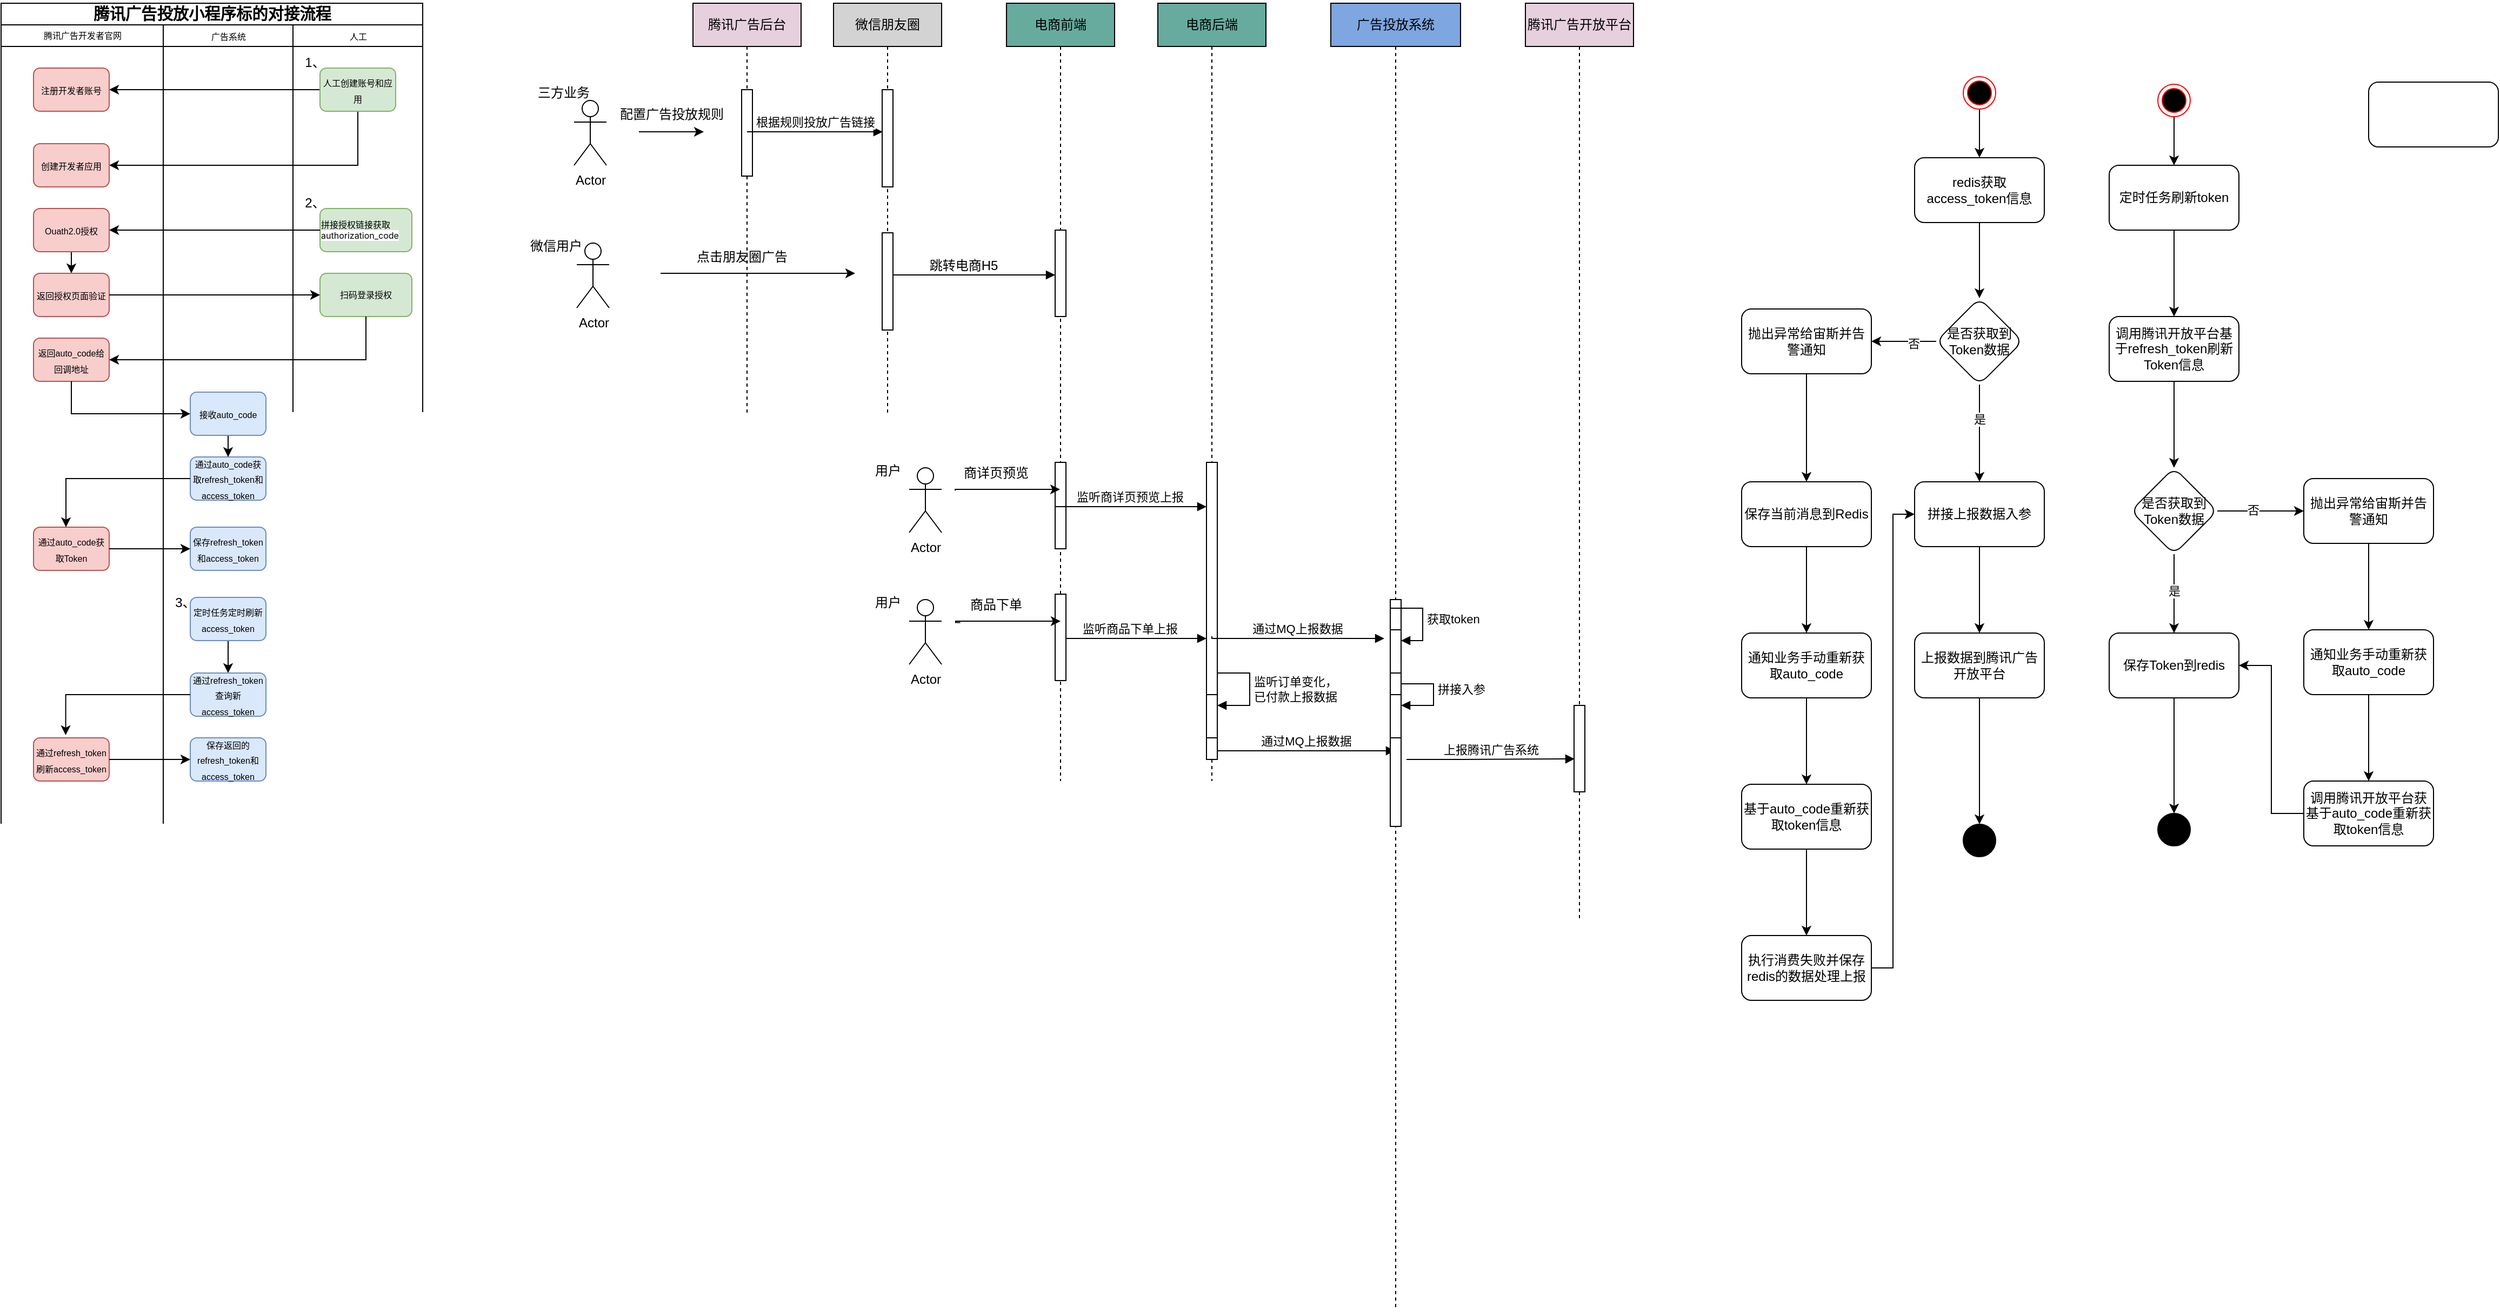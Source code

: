 <mxfile version="22.1.8" type="github">
  <diagram name="第 1 页" id="KpqGxGC6dAmvfTL2YmEG">
    <mxGraphModel dx="3075" dy="1590" grid="1" gridSize="10" guides="1" tooltips="1" connect="1" arrows="1" fold="1" page="1" pageScale="1" pageWidth="827" pageHeight="1169" math="0" shadow="0">
      <root>
        <mxCell id="0" />
        <mxCell id="1" parent="0" />
        <mxCell id="kklcqEmGTT_Rlhwo0l_L-7" value="&lt;div style=&quot;font-size: medium; font-weight: 400; text-align: start;&quot; data-hash=&quot;3c4a24063ba966fe1c0860898258fa68&quot; data-version=&quot;3.0.0&quot;&gt;&lt;/div&gt;&lt;div style=&quot;font-size: medium; font-weight: 400; text-align: start;&quot; class=&quot;document&quot;&gt;&lt;div class=&quot;section&quot;&gt;&lt;h1 style=&quot;line-height: 24.933px; margin-top: 0pt; margin-bottom: 0pt; margin-left: 0pt; font-size: 11pt;&quot; class=&quot;paragraph text-align-type-left tco-title-title&quot;&gt;腾讯广告投放小程序标的对接流程&lt;span lang=&quot;EN-US&quot;&gt;&lt;/span&gt;&lt;/h1&gt;&lt;/div&gt;&lt;/div&gt;" style="swimlane;childLayout=stackLayout;resizeParent=1;resizeParentMax=0;startSize=20;html=1;" parent="1" vertex="1">
          <mxGeometry x="-2340.0" y="10" width="390.0" height="890" as="geometry" />
        </mxCell>
        <mxCell id="kklcqEmGTT_Rlhwo0l_L-21" style="edgeStyle=orthogonalEdgeStyle;rounded=0;orthogonalLoop=1;jettySize=auto;html=1;exitX=0;exitY=0.5;exitDx=0;exitDy=0;entryX=1;entryY=0.5;entryDx=0;entryDy=0;" parent="kklcqEmGTT_Rlhwo0l_L-7" source="kklcqEmGTT_Rlhwo0l_L-20" target="kklcqEmGTT_Rlhwo0l_L-12" edge="1">
          <mxGeometry relative="1" as="geometry" />
        </mxCell>
        <mxCell id="kklcqEmGTT_Rlhwo0l_L-22" style="edgeStyle=orthogonalEdgeStyle;rounded=0;orthogonalLoop=1;jettySize=auto;html=1;exitX=0.5;exitY=1;exitDx=0;exitDy=0;entryX=1;entryY=0.5;entryDx=0;entryDy=0;" parent="kklcqEmGTT_Rlhwo0l_L-7" source="kklcqEmGTT_Rlhwo0l_L-20" target="kklcqEmGTT_Rlhwo0l_L-13" edge="1">
          <mxGeometry relative="1" as="geometry" />
        </mxCell>
        <mxCell id="kklcqEmGTT_Rlhwo0l_L-8" value="&lt;div style=&quot;font-size: medium; font-weight: 400; text-align: start;&quot; data-hash=&quot;c96c3bea3619b52535d53970b3c0505a&quot; data-version=&quot;3.0.0&quot;&gt;&lt;/div&gt;&lt;div style=&quot;font-weight: 400; text-align: start;&quot; class=&quot;document&quot;&gt;&lt;div style=&quot;&quot; class=&quot;section&quot;&gt;&lt;p style=&quot;margin: 3pt 0pt; font-family: 等线; line-height: 19.067px;&quot; class=&quot;paragraph text-align-type-left&quot;&gt;&lt;font style=&quot;font-size: 8px;&quot;&gt;腾讯广告开发者官网&lt;/font&gt;&lt;/p&gt;&lt;/div&gt;&lt;/div&gt;" style="swimlane;startSize=20;html=1;" parent="kklcqEmGTT_Rlhwo0l_L-7" vertex="1">
          <mxGeometry y="20" width="150.0" height="870" as="geometry" />
        </mxCell>
        <mxCell id="kklcqEmGTT_Rlhwo0l_L-12" value="&lt;p&gt;&lt;font style=&quot;font-size: 8px;&quot;&gt;注册开发者账号&lt;/font&gt;&lt;/p&gt;" style="rounded=1;whiteSpace=wrap;html=1;fillColor=#f8cecc;strokeColor=#b85450;" parent="kklcqEmGTT_Rlhwo0l_L-8" vertex="1">
          <mxGeometry x="30" y="40" width="70" height="40" as="geometry" />
        </mxCell>
        <mxCell id="kklcqEmGTT_Rlhwo0l_L-13" value="&lt;p&gt;&lt;font style=&quot;font-size: 8px;&quot;&gt;创建开发者应用&lt;/font&gt;&lt;/p&gt;" style="rounded=1;whiteSpace=wrap;html=1;fillColor=#f8cecc;strokeColor=#b85450;" parent="kklcqEmGTT_Rlhwo0l_L-8" vertex="1">
          <mxGeometry x="30" y="110" width="70" height="40" as="geometry" />
        </mxCell>
        <mxCell id="kklcqEmGTT_Rlhwo0l_L-29" style="edgeStyle=orthogonalEdgeStyle;rounded=0;orthogonalLoop=1;jettySize=auto;html=1;exitX=0.5;exitY=1;exitDx=0;exitDy=0;entryX=0.5;entryY=0;entryDx=0;entryDy=0;" parent="kklcqEmGTT_Rlhwo0l_L-8" source="kklcqEmGTT_Rlhwo0l_L-25" target="kklcqEmGTT_Rlhwo0l_L-28" edge="1">
          <mxGeometry relative="1" as="geometry" />
        </mxCell>
        <mxCell id="kklcqEmGTT_Rlhwo0l_L-25" value="&lt;p&gt;&lt;font style=&quot;font-size: 8px;&quot;&gt;Ouath2.0授权&lt;/font&gt;&lt;/p&gt;" style="rounded=1;whiteSpace=wrap;html=1;fillColor=#f8cecc;strokeColor=#b85450;" parent="kklcqEmGTT_Rlhwo0l_L-8" vertex="1">
          <mxGeometry x="30" y="170" width="70" height="40" as="geometry" />
        </mxCell>
        <mxCell id="kklcqEmGTT_Rlhwo0l_L-28" value="&lt;p&gt;&lt;font style=&quot;font-size: 8px;&quot;&gt;返回授权页面验证&lt;/font&gt;&lt;/p&gt;" style="rounded=1;whiteSpace=wrap;html=1;fillColor=#f8cecc;strokeColor=#b85450;" parent="kklcqEmGTT_Rlhwo0l_L-8" vertex="1">
          <mxGeometry x="30" y="230" width="70" height="40" as="geometry" />
        </mxCell>
        <mxCell id="kklcqEmGTT_Rlhwo0l_L-31" value="&lt;p&gt;&lt;font style=&quot;font-size: 8px;&quot;&gt;返回auto_code给回调地址&lt;/font&gt;&lt;/p&gt;" style="rounded=1;whiteSpace=wrap;html=1;fillColor=#f8cecc;strokeColor=#b85450;" parent="kklcqEmGTT_Rlhwo0l_L-8" vertex="1">
          <mxGeometry x="30" y="290" width="70" height="40" as="geometry" />
        </mxCell>
        <mxCell id="kklcqEmGTT_Rlhwo0l_L-46" value="&lt;p&gt;&lt;span style=&quot;font-size: 8px;&quot;&gt;通过auto_code获取Token&lt;/span&gt;&lt;/p&gt;" style="rounded=1;whiteSpace=wrap;html=1;fillColor=#f8cecc;strokeColor=#b85450;" parent="kklcqEmGTT_Rlhwo0l_L-8" vertex="1">
          <mxGeometry x="30" y="465" width="70" height="40" as="geometry" />
        </mxCell>
        <mxCell id="kklcqEmGTT_Rlhwo0l_L-49" value="&lt;p&gt;&lt;span style=&quot;font-size: 8px;&quot;&gt;通过refresh_token刷新access_token&lt;/span&gt;&lt;/p&gt;" style="rounded=1;whiteSpace=wrap;html=1;fillColor=#f8cecc;strokeColor=#b85450;" parent="kklcqEmGTT_Rlhwo0l_L-8" vertex="1">
          <mxGeometry x="30" y="660" width="70" height="40" as="geometry" />
        </mxCell>
        <mxCell id="kklcqEmGTT_Rlhwo0l_L-9" value="&lt;p&gt;&lt;span style=&quot;font-weight: normal;&quot;&gt;&lt;font style=&quot;font-size: 8px;&quot;&gt;广告系统&lt;/font&gt;&lt;/span&gt;&lt;/p&gt;" style="swimlane;startSize=20;html=1;" parent="kklcqEmGTT_Rlhwo0l_L-7" vertex="1">
          <mxGeometry x="150.0" y="20" width="120" height="870" as="geometry" />
        </mxCell>
        <mxCell id="kklcqEmGTT_Rlhwo0l_L-39" style="edgeStyle=orthogonalEdgeStyle;rounded=0;orthogonalLoop=1;jettySize=auto;html=1;exitX=0.5;exitY=1;exitDx=0;exitDy=0;" parent="kklcqEmGTT_Rlhwo0l_L-9" source="kklcqEmGTT_Rlhwo0l_L-16" target="kklcqEmGTT_Rlhwo0l_L-37" edge="1">
          <mxGeometry relative="1" as="geometry" />
        </mxCell>
        <mxCell id="kklcqEmGTT_Rlhwo0l_L-16" value="&lt;p&gt;&lt;font style=&quot;font-size: 8px;&quot;&gt;接收auto_code&lt;/font&gt;&lt;/p&gt;" style="rounded=1;whiteSpace=wrap;html=1;fillColor=#dae8fc;strokeColor=#6c8ebf;" parent="kklcqEmGTT_Rlhwo0l_L-9" vertex="1">
          <mxGeometry x="25.0" y="340" width="70" height="40" as="geometry" />
        </mxCell>
        <mxCell id="kklcqEmGTT_Rlhwo0l_L-37" value="&lt;p&gt;&lt;font style=&quot;font-size: 8px;&quot;&gt;通过auto_code获取refresh_token和access_token&lt;/font&gt;&lt;/p&gt;" style="rounded=1;whiteSpace=wrap;html=1;fillColor=#dae8fc;strokeColor=#6c8ebf;" parent="kklcqEmGTT_Rlhwo0l_L-9" vertex="1">
          <mxGeometry x="25.0" y="400" width="70" height="40" as="geometry" />
        </mxCell>
        <mxCell id="kklcqEmGTT_Rlhwo0l_L-40" value="&lt;p&gt;&lt;font style=&quot;font-size: 8px;&quot;&gt;保存refresh_token和access_token&lt;/font&gt;&lt;/p&gt;" style="rounded=1;whiteSpace=wrap;html=1;fillColor=#dae8fc;strokeColor=#6c8ebf;" parent="kklcqEmGTT_Rlhwo0l_L-9" vertex="1">
          <mxGeometry x="25.0" y="465" width="70" height="40" as="geometry" />
        </mxCell>
        <mxCell id="kklcqEmGTT_Rlhwo0l_L-45" style="edgeStyle=orthogonalEdgeStyle;rounded=0;orthogonalLoop=1;jettySize=auto;html=1;exitX=0.5;exitY=1;exitDx=0;exitDy=0;" parent="kklcqEmGTT_Rlhwo0l_L-9" source="kklcqEmGTT_Rlhwo0l_L-42" target="kklcqEmGTT_Rlhwo0l_L-44" edge="1">
          <mxGeometry relative="1" as="geometry" />
        </mxCell>
        <mxCell id="kklcqEmGTT_Rlhwo0l_L-42" value="&lt;p&gt;&lt;span style=&quot;font-size: 8px;&quot;&gt;定时任务定时刷新access_token&lt;/span&gt;&lt;/p&gt;" style="rounded=1;whiteSpace=wrap;html=1;fillColor=#dae8fc;strokeColor=#6c8ebf;" parent="kklcqEmGTT_Rlhwo0l_L-9" vertex="1">
          <mxGeometry x="25.0" y="530" width="70" height="40" as="geometry" />
        </mxCell>
        <mxCell id="kklcqEmGTT_Rlhwo0l_L-43" value="3、" style="text;html=1;align=center;verticalAlign=middle;resizable=0;points=[];autosize=1;strokeColor=none;fillColor=none;" parent="kklcqEmGTT_Rlhwo0l_L-9" vertex="1">
          <mxGeometry y="520" width="40" height="30" as="geometry" />
        </mxCell>
        <mxCell id="kklcqEmGTT_Rlhwo0l_L-44" value="&lt;p&gt;&lt;span style=&quot;font-size: 8px;&quot;&gt;通过refresh_token查询新access_token&lt;/span&gt;&lt;/p&gt;" style="rounded=1;whiteSpace=wrap;html=1;fillColor=#dae8fc;strokeColor=#6c8ebf;" parent="kklcqEmGTT_Rlhwo0l_L-9" vertex="1">
          <mxGeometry x="25.0" y="600" width="70" height="40" as="geometry" />
        </mxCell>
        <mxCell id="kklcqEmGTT_Rlhwo0l_L-50" value="&lt;p&gt;&lt;font style=&quot;font-size: 8px;&quot;&gt;保存返回的refresh_token和access_token&lt;/font&gt;&lt;/p&gt;" style="rounded=1;whiteSpace=wrap;html=1;fillColor=#dae8fc;strokeColor=#6c8ebf;" parent="kklcqEmGTT_Rlhwo0l_L-9" vertex="1">
          <mxGeometry x="25.0" y="660" width="70" height="40" as="geometry" />
        </mxCell>
        <mxCell id="kklcqEmGTT_Rlhwo0l_L-10" value="&lt;p&gt;&lt;span style=&quot;font-weight: normal;&quot;&gt;&lt;font style=&quot;font-size: 8px;&quot;&gt;人工&lt;/font&gt;&lt;/span&gt;&lt;/p&gt;" style="swimlane;startSize=20;html=1;" parent="kklcqEmGTT_Rlhwo0l_L-7" vertex="1">
          <mxGeometry x="270.0" y="20" width="120" height="870" as="geometry" />
        </mxCell>
        <mxCell id="kklcqEmGTT_Rlhwo0l_L-19" value="&lt;p style=&quot;text-align: left; font-size: 8px;&quot;&gt;拼接授权链接获取&lt;span style=&quot;text-align: start; font-family: BlinkMacSystemFont; background: rgb(255, 255, 255); letter-spacing: 0pt; vertical-align: baseline;&quot; data-font-family=&quot;-apple-system, BlinkMacSystemFont, &amp;quot;Segoe UI&amp;quot;, Helvetica, Arial, sans-serif, &amp;quot;Apple Color Emoji&amp;quot;, &amp;quot;Segoe UI Emoji&amp;quot;&quot;&gt;authorization_code&lt;/span&gt;&lt;/p&gt;" style="rounded=1;whiteSpace=wrap;html=1;fillColor=#d5e8d4;strokeColor=#82b366;" parent="kklcqEmGTT_Rlhwo0l_L-10" vertex="1">
          <mxGeometry x="25" y="170" width="85" height="40" as="geometry" />
        </mxCell>
        <mxCell id="kklcqEmGTT_Rlhwo0l_L-20" value="&lt;p&gt;&lt;font style=&quot;font-size: 8px;&quot;&gt;人工创建账号和应用&lt;/font&gt;&lt;/p&gt;" style="rounded=1;whiteSpace=wrap;html=1;fillColor=#d5e8d4;strokeColor=#82b366;" parent="kklcqEmGTT_Rlhwo0l_L-10" vertex="1">
          <mxGeometry x="25.0" y="40" width="70" height="40" as="geometry" />
        </mxCell>
        <mxCell id="kklcqEmGTT_Rlhwo0l_L-15" value="1、" style="text;html=1;align=center;verticalAlign=middle;resizable=0;points=[];autosize=1;strokeColor=none;fillColor=none;" parent="kklcqEmGTT_Rlhwo0l_L-10" vertex="1">
          <mxGeometry y="20" width="40" height="30" as="geometry" />
        </mxCell>
        <mxCell id="kklcqEmGTT_Rlhwo0l_L-24" value="2、" style="text;html=1;align=center;verticalAlign=middle;resizable=0;points=[];autosize=1;strokeColor=none;fillColor=none;" parent="kklcqEmGTT_Rlhwo0l_L-10" vertex="1">
          <mxGeometry y="150" width="40" height="30" as="geometry" />
        </mxCell>
        <mxCell id="kklcqEmGTT_Rlhwo0l_L-27" value="&lt;p style=&quot;text-align: left; font-size: 8px;&quot;&gt;扫码登录授权&lt;/p&gt;" style="rounded=1;whiteSpace=wrap;html=1;fillColor=#d5e8d4;strokeColor=#82b366;" parent="kklcqEmGTT_Rlhwo0l_L-10" vertex="1">
          <mxGeometry x="25" y="230" width="85" height="40" as="geometry" />
        </mxCell>
        <mxCell id="kklcqEmGTT_Rlhwo0l_L-26" style="edgeStyle=orthogonalEdgeStyle;rounded=0;orthogonalLoop=1;jettySize=auto;html=1;exitX=0;exitY=0.5;exitDx=0;exitDy=0;entryX=1;entryY=0.5;entryDx=0;entryDy=0;" parent="kklcqEmGTT_Rlhwo0l_L-7" source="kklcqEmGTT_Rlhwo0l_L-19" target="kklcqEmGTT_Rlhwo0l_L-25" edge="1">
          <mxGeometry relative="1" as="geometry" />
        </mxCell>
        <mxCell id="kklcqEmGTT_Rlhwo0l_L-30" style="edgeStyle=orthogonalEdgeStyle;rounded=0;orthogonalLoop=1;jettySize=auto;html=1;exitX=1;exitY=0.5;exitDx=0;exitDy=0;entryX=0;entryY=0.5;entryDx=0;entryDy=0;" parent="kklcqEmGTT_Rlhwo0l_L-7" source="kklcqEmGTT_Rlhwo0l_L-28" target="kklcqEmGTT_Rlhwo0l_L-27" edge="1">
          <mxGeometry relative="1" as="geometry" />
        </mxCell>
        <mxCell id="kklcqEmGTT_Rlhwo0l_L-32" style="edgeStyle=orthogonalEdgeStyle;rounded=0;orthogonalLoop=1;jettySize=auto;html=1;exitX=0.5;exitY=1;exitDx=0;exitDy=0;entryX=1;entryY=0.5;entryDx=0;entryDy=0;" parent="kklcqEmGTT_Rlhwo0l_L-7" source="kklcqEmGTT_Rlhwo0l_L-27" target="kklcqEmGTT_Rlhwo0l_L-31" edge="1">
          <mxGeometry relative="1" as="geometry" />
        </mxCell>
        <mxCell id="kklcqEmGTT_Rlhwo0l_L-36" style="edgeStyle=orthogonalEdgeStyle;rounded=0;orthogonalLoop=1;jettySize=auto;html=1;exitX=0.5;exitY=1;exitDx=0;exitDy=0;entryX=0;entryY=0.5;entryDx=0;entryDy=0;" parent="kklcqEmGTT_Rlhwo0l_L-7" source="kklcqEmGTT_Rlhwo0l_L-31" target="kklcqEmGTT_Rlhwo0l_L-16" edge="1">
          <mxGeometry relative="1" as="geometry" />
        </mxCell>
        <mxCell id="kklcqEmGTT_Rlhwo0l_L-47" style="edgeStyle=orthogonalEdgeStyle;rounded=0;orthogonalLoop=1;jettySize=auto;html=1;exitX=0;exitY=0.5;exitDx=0;exitDy=0;entryX=0.429;entryY=0;entryDx=0;entryDy=0;entryPerimeter=0;" parent="kklcqEmGTT_Rlhwo0l_L-7" source="kklcqEmGTT_Rlhwo0l_L-37" target="kklcqEmGTT_Rlhwo0l_L-46" edge="1">
          <mxGeometry relative="1" as="geometry" />
        </mxCell>
        <mxCell id="kklcqEmGTT_Rlhwo0l_L-48" style="edgeStyle=orthogonalEdgeStyle;rounded=0;orthogonalLoop=1;jettySize=auto;html=1;exitX=1;exitY=0.5;exitDx=0;exitDy=0;entryX=0;entryY=0.5;entryDx=0;entryDy=0;" parent="kklcqEmGTT_Rlhwo0l_L-7" source="kklcqEmGTT_Rlhwo0l_L-46" target="kklcqEmGTT_Rlhwo0l_L-40" edge="1">
          <mxGeometry relative="1" as="geometry" />
        </mxCell>
        <mxCell id="kklcqEmGTT_Rlhwo0l_L-51" style="edgeStyle=orthogonalEdgeStyle;rounded=0;orthogonalLoop=1;jettySize=auto;html=1;exitX=1;exitY=0.5;exitDx=0;exitDy=0;entryX=0;entryY=0.5;entryDx=0;entryDy=0;" parent="kklcqEmGTT_Rlhwo0l_L-7" source="kklcqEmGTT_Rlhwo0l_L-49" target="kklcqEmGTT_Rlhwo0l_L-50" edge="1">
          <mxGeometry relative="1" as="geometry" />
        </mxCell>
        <mxCell id="kklcqEmGTT_Rlhwo0l_L-52" style="edgeStyle=orthogonalEdgeStyle;rounded=0;orthogonalLoop=1;jettySize=auto;html=1;exitX=0;exitY=0.5;exitDx=0;exitDy=0;entryX=0.425;entryY=-0.062;entryDx=0;entryDy=0;entryPerimeter=0;" parent="kklcqEmGTT_Rlhwo0l_L-7" source="kklcqEmGTT_Rlhwo0l_L-44" target="kklcqEmGTT_Rlhwo0l_L-49" edge="1">
          <mxGeometry relative="1" as="geometry" />
        </mxCell>
        <mxCell id="zhikA-ScfWU6xWXfbDUt-28" value="微信朋友圈" style="shape=umlLifeline;perimeter=lifelinePerimeter;whiteSpace=wrap;html=1;container=1;dropTarget=0;collapsible=0;recursiveResize=0;outlineConnect=0;portConstraint=eastwest;newEdgeStyle={&quot;curved&quot;:0,&quot;rounded&quot;:0};fillColor=#D3D3D3;" vertex="1" parent="1">
          <mxGeometry x="-1570" y="10" width="100" height="380" as="geometry" />
        </mxCell>
        <mxCell id="zhikA-ScfWU6xWXfbDUt-46" value="" style="html=1;points=[[0,0,0,0,5],[0,1,0,0,-5],[1,0,0,0,5],[1,1,0,0,-5]];perimeter=orthogonalPerimeter;outlineConnect=0;targetShapes=umlLifeline;portConstraint=eastwest;newEdgeStyle={&quot;curved&quot;:0,&quot;rounded&quot;:0};" vertex="1" parent="zhikA-ScfWU6xWXfbDUt-28">
          <mxGeometry x="45" y="80" width="10" height="90" as="geometry" />
        </mxCell>
        <mxCell id="zhikA-ScfWU6xWXfbDUt-77" value="" style="html=1;points=[[0,0,0,0,5],[0,1,0,0,-5],[1,0,0,0,5],[1,1,0,0,-5]];perimeter=orthogonalPerimeter;outlineConnect=0;targetShapes=umlLifeline;portConstraint=eastwest;newEdgeStyle={&quot;curved&quot;:0,&quot;rounded&quot;:0};" vertex="1" parent="zhikA-ScfWU6xWXfbDUt-28">
          <mxGeometry x="45" y="212.5" width="10" height="90" as="geometry" />
        </mxCell>
        <mxCell id="zhikA-ScfWU6xWXfbDUt-33" value="电商前端" style="shape=umlLifeline;perimeter=lifelinePerimeter;whiteSpace=wrap;html=1;container=1;dropTarget=0;collapsible=0;recursiveResize=0;outlineConnect=0;portConstraint=eastwest;newEdgeStyle={&quot;curved&quot;:0,&quot;rounded&quot;:0};fillColor=#67AB9F;" vertex="1" parent="1">
          <mxGeometry x="-1410" y="10" width="100" height="720" as="geometry" />
        </mxCell>
        <mxCell id="zhikA-ScfWU6xWXfbDUt-73" value="" style="html=1;points=[[0,0,0,0,5],[0,1,0,0,-5],[1,0,0,0,5],[1,1,0,0,-5]];perimeter=orthogonalPerimeter;outlineConnect=0;targetShapes=umlLifeline;portConstraint=eastwest;newEdgeStyle={&quot;curved&quot;:0,&quot;rounded&quot;:0};" vertex="1" parent="zhikA-ScfWU6xWXfbDUt-33">
          <mxGeometry x="45" y="210" width="10" height="80" as="geometry" />
        </mxCell>
        <mxCell id="zhikA-ScfWU6xWXfbDUt-103" value="" style="html=1;points=[[0,0,0,0,5],[0,1,0,0,-5],[1,0,0,0,5],[1,1,0,0,-5]];perimeter=orthogonalPerimeter;outlineConnect=0;targetShapes=umlLifeline;portConstraint=eastwest;newEdgeStyle={&quot;curved&quot;:0,&quot;rounded&quot;:0};" vertex="1" parent="zhikA-ScfWU6xWXfbDUt-33">
          <mxGeometry x="45" y="425" width="10" height="80" as="geometry" />
        </mxCell>
        <mxCell id="zhikA-ScfWU6xWXfbDUt-38" value="广告投放系统" style="shape=umlLifeline;perimeter=lifelinePerimeter;whiteSpace=wrap;html=1;container=1;dropTarget=0;collapsible=0;recursiveResize=0;outlineConnect=0;portConstraint=eastwest;newEdgeStyle={&quot;curved&quot;:0,&quot;rounded&quot;:0};fillColor=#7EA6E0;" vertex="1" parent="1">
          <mxGeometry x="-1110" y="10" width="120" height="1210" as="geometry" />
        </mxCell>
        <mxCell id="zhikA-ScfWU6xWXfbDUt-95" value="通过MQ上报数据" style="html=1;verticalAlign=bottom;endArrow=block;curved=0;rounded=0;edgeStyle=orthogonalEdgeStyle;exitX=1;exitY=0;exitDx=0;exitDy=5;exitPerimeter=0;" edge="1" parent="zhikA-ScfWU6xWXfbDUt-38" target="zhikA-ScfWU6xWXfbDUt-38">
          <mxGeometry relative="1" as="geometry">
            <mxPoint x="-105" y="690" as="sourcePoint" />
            <mxPoint x="35" y="692" as="targetPoint" />
            <Array as="points">
              <mxPoint x="-105" y="692" />
            </Array>
          </mxGeometry>
        </mxCell>
        <mxCell id="zhikA-ScfWU6xWXfbDUt-55" value="" style="html=1;points=[[0,0,0,0,5],[0,1,0,0,-5],[1,0,0,0,5],[1,1,0,0,-5]];perimeter=orthogonalPerimeter;outlineConnect=0;targetShapes=umlLifeline;portConstraint=eastwest;newEdgeStyle={&quot;curved&quot;:0,&quot;rounded&quot;:0};" vertex="1" parent="zhikA-ScfWU6xWXfbDUt-38">
          <mxGeometry x="55" y="552" width="10" height="210" as="geometry" />
        </mxCell>
        <mxCell id="zhikA-ScfWU6xWXfbDUt-57" value="" style="html=1;points=[[0,0,0,0,5],[0,1,0,0,-5],[1,0,0,0,5],[1,1,0,0,-5]];perimeter=orthogonalPerimeter;outlineConnect=0;targetShapes=umlLifeline;portConstraint=eastwest;newEdgeStyle={&quot;curved&quot;:0,&quot;rounded&quot;:0};" vertex="1" parent="zhikA-ScfWU6xWXfbDUt-38">
          <mxGeometry x="55" y="580" width="10" height="40" as="geometry" />
        </mxCell>
        <mxCell id="zhikA-ScfWU6xWXfbDUt-58" value="获取token" style="html=1;align=left;spacingLeft=2;endArrow=block;rounded=0;edgeStyle=orthogonalEdgeStyle;curved=0;rounded=0;" edge="1" parent="zhikA-ScfWU6xWXfbDUt-38" target="zhikA-ScfWU6xWXfbDUt-57">
          <mxGeometry relative="1" as="geometry">
            <mxPoint x="55" y="560" as="sourcePoint" />
            <Array as="points">
              <mxPoint x="85" y="590" />
            </Array>
          </mxGeometry>
        </mxCell>
        <mxCell id="zhikA-ScfWU6xWXfbDUt-59" value="" style="html=1;points=[[0,0,0,0,5],[0,1,0,0,-5],[1,0,0,0,5],[1,1,0,0,-5]];perimeter=orthogonalPerimeter;outlineConnect=0;targetShapes=umlLifeline;portConstraint=eastwest;newEdgeStyle={&quot;curved&quot;:0,&quot;rounded&quot;:0};" vertex="1" parent="zhikA-ScfWU6xWXfbDUt-38">
          <mxGeometry x="55" y="640" width="10" height="40" as="geometry" />
        </mxCell>
        <mxCell id="zhikA-ScfWU6xWXfbDUt-60" value="拼接入参" style="html=1;align=left;spacingLeft=2;endArrow=block;rounded=0;edgeStyle=orthogonalEdgeStyle;curved=0;rounded=0;" edge="1" parent="zhikA-ScfWU6xWXfbDUt-38" target="zhikA-ScfWU6xWXfbDUt-59">
          <mxGeometry relative="1" as="geometry">
            <mxPoint x="65" y="620" as="sourcePoint" />
            <Array as="points">
              <mxPoint x="65" y="630" />
              <mxPoint x="95" y="630" />
              <mxPoint x="95" y="650" />
            </Array>
          </mxGeometry>
        </mxCell>
        <mxCell id="zhikA-ScfWU6xWXfbDUt-42" value="腾讯广告后台" style="shape=umlLifeline;perimeter=lifelinePerimeter;whiteSpace=wrap;html=1;container=1;dropTarget=0;collapsible=0;recursiveResize=0;outlineConnect=0;portConstraint=eastwest;newEdgeStyle={&quot;curved&quot;:0,&quot;rounded&quot;:0};fillColor=#E6D0DE;" vertex="1" parent="1">
          <mxGeometry x="-1700" y="10" width="100" height="380" as="geometry" />
        </mxCell>
        <mxCell id="zhikA-ScfWU6xWXfbDUt-50" value="" style="html=1;points=[[0,0,0,0,5],[0,1,0,0,-5],[1,0,0,0,5],[1,1,0,0,-5]];perimeter=orthogonalPerimeter;outlineConnect=0;targetShapes=umlLifeline;portConstraint=eastwest;newEdgeStyle={&quot;curved&quot;:0,&quot;rounded&quot;:0};" vertex="1" parent="zhikA-ScfWU6xWXfbDUt-42">
          <mxGeometry x="45" y="80" width="10" height="80" as="geometry" />
        </mxCell>
        <mxCell id="zhikA-ScfWU6xWXfbDUt-47" value="根据规则投放广告链接" style="html=1;verticalAlign=bottom;endArrow=block;curved=0;rounded=0;entryX=0;entryY=0;entryDx=0;entryDy=5;edgeStyle=orthogonalEdgeStyle;" edge="1" parent="1">
          <mxGeometry relative="1" as="geometry">
            <mxPoint x="-1650" y="129" as="sourcePoint" />
            <mxPoint x="-1524.5" y="129" as="targetPoint" />
            <Array as="points">
              <mxPoint x="-1639.5" y="129" />
              <mxPoint x="-1639.5" y="129" />
            </Array>
          </mxGeometry>
        </mxCell>
        <mxCell id="zhikA-ScfWU6xWXfbDUt-52" style="edgeStyle=orthogonalEdgeStyle;rounded=0;orthogonalLoop=1;jettySize=auto;html=1;" edge="1" parent="1">
          <mxGeometry relative="1" as="geometry">
            <mxPoint x="-1690" y="129" as="targetPoint" />
            <mxPoint x="-1750" y="129" as="sourcePoint" />
          </mxGeometry>
        </mxCell>
        <mxCell id="zhikA-ScfWU6xWXfbDUt-51" value="Actor" style="shape=umlActor;verticalLabelPosition=bottom;verticalAlign=top;html=1;" vertex="1" parent="1">
          <mxGeometry x="-1810" y="100" width="30" height="60" as="geometry" />
        </mxCell>
        <mxCell id="zhikA-ScfWU6xWXfbDUt-53" value="配置广告投放规则" style="text;html=1;align=center;verticalAlign=middle;resizable=0;points=[];autosize=1;strokeColor=none;fillColor=none;" vertex="1" parent="1">
          <mxGeometry x="-1780" y="98" width="120" height="30" as="geometry" />
        </mxCell>
        <mxCell id="zhikA-ScfWU6xWXfbDUt-54" value="电商后端" style="shape=umlLifeline;perimeter=lifelinePerimeter;whiteSpace=wrap;html=1;container=1;dropTarget=0;collapsible=0;recursiveResize=0;outlineConnect=0;portConstraint=eastwest;newEdgeStyle={&quot;curved&quot;:0,&quot;rounded&quot;:0};fillColor=#67AB9F;" vertex="1" parent="1">
          <mxGeometry x="-1270" y="10" width="100" height="720" as="geometry" />
        </mxCell>
        <mxCell id="zhikA-ScfWU6xWXfbDUt-107" value="" style="html=1;points=[[0,0,0,0,5],[0,1,0,0,-5],[1,0,0,0,5],[1,1,0,0,-5]];perimeter=orthogonalPerimeter;outlineConnect=0;targetShapes=umlLifeline;portConstraint=eastwest;newEdgeStyle={&quot;curved&quot;:0,&quot;rounded&quot;:0};" vertex="1" parent="zhikA-ScfWU6xWXfbDUt-54">
          <mxGeometry x="45" y="425" width="10" height="275" as="geometry" />
        </mxCell>
        <mxCell id="zhikA-ScfWU6xWXfbDUt-93" value="" style="html=1;points=[[0,0,0,0,5],[0,1,0,0,-5],[1,0,0,0,5],[1,1,0,0,-5]];perimeter=orthogonalPerimeter;outlineConnect=0;targetShapes=umlLifeline;portConstraint=eastwest;newEdgeStyle={&quot;curved&quot;:0,&quot;rounded&quot;:0};" vertex="1" parent="zhikA-ScfWU6xWXfbDUt-54">
          <mxGeometry x="45" y="640" width="10" height="40" as="geometry" />
        </mxCell>
        <mxCell id="zhikA-ScfWU6xWXfbDUt-94" value="监听订单变化，&lt;br&gt;已付款上报数据" style="html=1;align=left;spacingLeft=2;endArrow=block;rounded=0;edgeStyle=orthogonalEdgeStyle;curved=0;rounded=0;" edge="1" target="zhikA-ScfWU6xWXfbDUt-93" parent="zhikA-ScfWU6xWXfbDUt-54">
          <mxGeometry relative="1" as="geometry">
            <mxPoint x="55" y="620" as="sourcePoint" />
            <Array as="points">
              <mxPoint x="85" y="650" />
            </Array>
          </mxGeometry>
        </mxCell>
        <mxCell id="zhikA-ScfWU6xWXfbDUt-72" value="腾讯广告开放平台" style="shape=umlLifeline;perimeter=lifelinePerimeter;whiteSpace=wrap;html=1;container=1;dropTarget=0;collapsible=0;recursiveResize=0;outlineConnect=0;portConstraint=eastwest;newEdgeStyle={&quot;curved&quot;:0,&quot;rounded&quot;:0};fillColor=#E6D0DE;" vertex="1" parent="1">
          <mxGeometry x="-930" y="10" width="100" height="850" as="geometry" />
        </mxCell>
        <mxCell id="zhikA-ScfWU6xWXfbDUt-96" value="" style="html=1;points=[[0,0,0,0,5],[0,1,0,0,-5],[1,0,0,0,5],[1,1,0,0,-5]];perimeter=orthogonalPerimeter;outlineConnect=0;targetShapes=umlLifeline;portConstraint=eastwest;newEdgeStyle={&quot;curved&quot;:0,&quot;rounded&quot;:0};" vertex="1" parent="zhikA-ScfWU6xWXfbDUt-72">
          <mxGeometry x="45" y="650" width="10" height="80" as="geometry" />
        </mxCell>
        <mxCell id="zhikA-ScfWU6xWXfbDUt-80" style="edgeStyle=orthogonalEdgeStyle;rounded=0;orthogonalLoop=1;jettySize=auto;html=1;" edge="1" parent="1">
          <mxGeometry relative="1" as="geometry">
            <mxPoint x="-1550" y="260" as="targetPoint" />
            <mxPoint x="-1730" y="260" as="sourcePoint" />
          </mxGeometry>
        </mxCell>
        <mxCell id="zhikA-ScfWU6xWXfbDUt-76" value="Actor" style="shape=umlActor;verticalLabelPosition=bottom;verticalAlign=top;html=1;" vertex="1" parent="1">
          <mxGeometry x="-1807.5" y="232" width="30" height="60" as="geometry" />
        </mxCell>
        <mxCell id="zhikA-ScfWU6xWXfbDUt-78" value="三方业务" style="text;html=1;align=center;verticalAlign=middle;resizable=0;points=[];autosize=1;strokeColor=none;fillColor=none;" vertex="1" parent="1">
          <mxGeometry x="-1855" y="78" width="70" height="30" as="geometry" />
        </mxCell>
        <mxCell id="zhikA-ScfWU6xWXfbDUt-79" value="微信用户" style="text;html=1;align=center;verticalAlign=middle;resizable=0;points=[];autosize=1;strokeColor=none;fillColor=none;" vertex="1" parent="1">
          <mxGeometry x="-1862.5" y="220" width="70" height="30" as="geometry" />
        </mxCell>
        <mxCell id="zhikA-ScfWU6xWXfbDUt-81" value="点击朋友圈广告" style="text;html=1;align=center;verticalAlign=middle;resizable=0;points=[];autosize=1;strokeColor=none;fillColor=none;" vertex="1" parent="1">
          <mxGeometry x="-1710" y="230" width="110" height="30" as="geometry" />
        </mxCell>
        <mxCell id="zhikA-ScfWU6xWXfbDUt-74" value="" style="html=1;verticalAlign=bottom;endArrow=block;curved=0;rounded=0;entryX=0;entryY=0;entryDx=0;entryDy=5;edgeStyle=orthogonalEdgeStyle;exitX=1;exitY=0;exitDx=0;exitDy=5;exitPerimeter=0;" edge="1" parent="1">
          <mxGeometry relative="1" as="geometry">
            <mxPoint x="-1515" y="261.5" as="sourcePoint" />
            <mxPoint x="-1365" y="261.5" as="targetPoint" />
            <Array as="points" />
            <mxPoint as="offset" />
          </mxGeometry>
        </mxCell>
        <mxCell id="zhikA-ScfWU6xWXfbDUt-82" value="跳转电商H5" style="text;html=1;align=center;verticalAlign=middle;resizable=0;points=[];autosize=1;strokeColor=none;fillColor=none;" vertex="1" parent="1">
          <mxGeometry x="-1495" y="238" width="90" height="30" as="geometry" />
        </mxCell>
        <mxCell id="zhikA-ScfWU6xWXfbDUt-89" value="监听商详页预览上报" style="html=1;verticalAlign=bottom;endArrow=block;curved=0;rounded=0;entryX=0;entryY=0;entryDx=0;entryDy=5;edgeStyle=orthogonalEdgeStyle;exitX=1;exitY=0;exitDx=0;exitDy=5;exitPerimeter=0;" edge="1" parent="1">
          <mxGeometry relative="1" as="geometry">
            <mxPoint x="-1365" y="474" as="sourcePoint" />
            <mxPoint x="-1225" y="476" as="targetPoint" />
            <Array as="points">
              <mxPoint x="-1365" y="476" />
            </Array>
          </mxGeometry>
        </mxCell>
        <mxCell id="zhikA-ScfWU6xWXfbDUt-91" value="监听商品下单上报" style="html=1;verticalAlign=bottom;endArrow=block;curved=0;rounded=0;entryX=0;entryY=0;entryDx=0;entryDy=5;edgeStyle=orthogonalEdgeStyle;exitX=1;exitY=0;exitDx=0;exitDy=5;exitPerimeter=0;" edge="1" parent="1">
          <mxGeometry relative="1" as="geometry">
            <mxPoint x="-1365" y="596" as="sourcePoint" />
            <mxPoint x="-1225" y="598" as="targetPoint" />
            <Array as="points">
              <mxPoint x="-1365" y="598" />
            </Array>
          </mxGeometry>
        </mxCell>
        <mxCell id="zhikA-ScfWU6xWXfbDUt-104" style="edgeStyle=orthogonalEdgeStyle;rounded=0;orthogonalLoop=1;jettySize=auto;html=1;exitX=0.033;exitY=1.04;exitDx=0;exitDy=0;exitPerimeter=0;" edge="1" parent="1" source="zhikA-ScfWU6xWXfbDUt-105" target="zhikA-ScfWU6xWXfbDUt-33">
          <mxGeometry relative="1" as="geometry">
            <mxPoint x="-1420" y="460" as="targetPoint" />
            <Array as="points">
              <mxPoint x="-1457" y="460" />
            </Array>
          </mxGeometry>
        </mxCell>
        <mxCell id="zhikA-ScfWU6xWXfbDUt-101" value="Actor" style="shape=umlActor;verticalLabelPosition=bottom;verticalAlign=top;html=1;" vertex="1" parent="1">
          <mxGeometry x="-1500" y="440" width="30" height="60" as="geometry" />
        </mxCell>
        <mxCell id="zhikA-ScfWU6xWXfbDUt-102" value="用户" style="text;html=1;align=center;verticalAlign=middle;resizable=0;points=[];autosize=1;strokeColor=none;fillColor=none;" vertex="1" parent="1">
          <mxGeometry x="-1545" y="428" width="50" height="30" as="geometry" />
        </mxCell>
        <mxCell id="zhikA-ScfWU6xWXfbDUt-105" value="商详页预览" style="text;html=1;align=center;verticalAlign=middle;resizable=0;points=[];autosize=1;strokeColor=none;fillColor=none;" vertex="1" parent="1">
          <mxGeometry x="-1460" y="430" width="80" height="30" as="geometry" />
        </mxCell>
        <mxCell id="zhikA-ScfWU6xWXfbDUt-109" value="" style="html=1;points=[[0,0,0,0,5],[0,1,0,0,-5],[1,0,0,0,5],[1,1,0,0,-5]];perimeter=orthogonalPerimeter;outlineConnect=0;targetShapes=umlLifeline;portConstraint=eastwest;newEdgeStyle={&quot;curved&quot;:0,&quot;rounded&quot;:0};" vertex="1" parent="1">
          <mxGeometry x="-1365" y="557" width="10" height="80" as="geometry" />
        </mxCell>
        <mxCell id="zhikA-ScfWU6xWXfbDUt-110" style="edgeStyle=orthogonalEdgeStyle;rounded=0;orthogonalLoop=1;jettySize=auto;html=1;exitX=0.033;exitY=1.04;exitDx=0;exitDy=0;exitPerimeter=0;" edge="1" parent="1" source="zhikA-ScfWU6xWXfbDUt-113">
          <mxGeometry relative="1" as="geometry">
            <mxPoint x="-1360" y="582" as="targetPoint" />
            <Array as="points">
              <mxPoint x="-1457" y="582" />
            </Array>
          </mxGeometry>
        </mxCell>
        <mxCell id="zhikA-ScfWU6xWXfbDUt-111" value="Actor" style="shape=umlActor;verticalLabelPosition=bottom;verticalAlign=top;html=1;" vertex="1" parent="1">
          <mxGeometry x="-1500" y="562" width="30" height="60" as="geometry" />
        </mxCell>
        <mxCell id="zhikA-ScfWU6xWXfbDUt-112" value="用户" style="text;html=1;align=center;verticalAlign=middle;resizable=0;points=[];autosize=1;strokeColor=none;fillColor=none;" vertex="1" parent="1">
          <mxGeometry x="-1545" y="550" width="50" height="30" as="geometry" />
        </mxCell>
        <mxCell id="zhikA-ScfWU6xWXfbDUt-113" value="商品下单" style="text;html=1;align=center;verticalAlign=middle;resizable=0;points=[];autosize=1;strokeColor=none;fillColor=none;" vertex="1" parent="1">
          <mxGeometry x="-1455" y="552" width="70" height="30" as="geometry" />
        </mxCell>
        <mxCell id="zhikA-ScfWU6xWXfbDUt-92" value="通过MQ上报数据" style="html=1;verticalAlign=bottom;endArrow=block;curved=0;rounded=0;edgeStyle=orthogonalEdgeStyle;exitX=1;exitY=0;exitDx=0;exitDy=5;exitPerimeter=0;" edge="1" parent="1">
          <mxGeometry relative="1" as="geometry">
            <mxPoint x="-1220" y="596" as="sourcePoint" />
            <mxPoint x="-1060.5" y="598" as="targetPoint" />
            <Array as="points">
              <mxPoint x="-1220" y="598" />
            </Array>
          </mxGeometry>
        </mxCell>
        <mxCell id="zhikA-ScfWU6xWXfbDUt-97" value="上报腾讯广告系统" style="html=1;verticalAlign=bottom;endArrow=block;curved=0;rounded=0;entryX=0;entryY=0;entryDx=0;entryDy=5;edgeStyle=orthogonalEdgeStyle;" edge="1" parent="1">
          <mxGeometry relative="1" as="geometry">
            <mxPoint x="-1040" y="710" as="sourcePoint" />
            <mxPoint x="-884.5" y="709.5" as="targetPoint" />
            <Array as="points">
              <mxPoint x="-989.5" y="709.5" />
              <mxPoint x="-989.5" y="709.5" />
            </Array>
          </mxGeometry>
        </mxCell>
        <mxCell id="zhikA-ScfWU6xWXfbDUt-115" value="" style="rounded=1;whiteSpace=wrap;html=1;" vertex="1" parent="1">
          <mxGeometry x="-150" y="83" width="120" height="60" as="geometry" />
        </mxCell>
        <mxCell id="zhikA-ScfWU6xWXfbDUt-122" style="edgeStyle=orthogonalEdgeStyle;rounded=0;orthogonalLoop=1;jettySize=auto;html=1;exitX=0.5;exitY=1;exitDx=0;exitDy=0;" edge="1" parent="1" source="zhikA-ScfWU6xWXfbDUt-117" target="zhikA-ScfWU6xWXfbDUt-121">
          <mxGeometry relative="1" as="geometry" />
        </mxCell>
        <mxCell id="zhikA-ScfWU6xWXfbDUt-117" value="" style="ellipse;html=1;shape=endState;fillColor=#000000;strokeColor=#ff0000;" vertex="1" parent="1">
          <mxGeometry x="-525" y="78" width="30" height="30" as="geometry" />
        </mxCell>
        <mxCell id="zhikA-ScfWU6xWXfbDUt-126" value="" style="edgeStyle=orthogonalEdgeStyle;rounded=0;orthogonalLoop=1;jettySize=auto;html=1;" edge="1" parent="1" source="zhikA-ScfWU6xWXfbDUt-121" target="zhikA-ScfWU6xWXfbDUt-125">
          <mxGeometry relative="1" as="geometry" />
        </mxCell>
        <mxCell id="zhikA-ScfWU6xWXfbDUt-121" value="redis获取access_token信息" style="rounded=1;whiteSpace=wrap;html=1;" vertex="1" parent="1">
          <mxGeometry x="-570" y="153" width="120" height="60" as="geometry" />
        </mxCell>
        <mxCell id="zhikA-ScfWU6xWXfbDUt-128" value="" style="edgeStyle=orthogonalEdgeStyle;rounded=0;orthogonalLoop=1;jettySize=auto;html=1;" edge="1" parent="1" source="zhikA-ScfWU6xWXfbDUt-125" target="zhikA-ScfWU6xWXfbDUt-127">
          <mxGeometry relative="1" as="geometry" />
        </mxCell>
        <mxCell id="zhikA-ScfWU6xWXfbDUt-132" value="是" style="edgeLabel;html=1;align=center;verticalAlign=middle;resizable=0;points=[];" vertex="1" connectable="0" parent="zhikA-ScfWU6xWXfbDUt-128">
          <mxGeometry x="-0.289" relative="1" as="geometry">
            <mxPoint as="offset" />
          </mxGeometry>
        </mxCell>
        <mxCell id="zhikA-ScfWU6xWXfbDUt-130" value="" style="edgeStyle=orthogonalEdgeStyle;rounded=0;orthogonalLoop=1;jettySize=auto;html=1;" edge="1" parent="1" source="zhikA-ScfWU6xWXfbDUt-125" target="zhikA-ScfWU6xWXfbDUt-129">
          <mxGeometry relative="1" as="geometry" />
        </mxCell>
        <mxCell id="zhikA-ScfWU6xWXfbDUt-131" value="否" style="edgeLabel;html=1;align=center;verticalAlign=middle;resizable=0;points=[];" vertex="1" connectable="0" parent="zhikA-ScfWU6xWXfbDUt-130">
          <mxGeometry x="-0.3" y="2" relative="1" as="geometry">
            <mxPoint as="offset" />
          </mxGeometry>
        </mxCell>
        <mxCell id="zhikA-ScfWU6xWXfbDUt-125" value="是否获取到Token数据" style="rhombus;whiteSpace=wrap;html=1;rounded=1;" vertex="1" parent="1">
          <mxGeometry x="-550" y="283" width="80" height="80" as="geometry" />
        </mxCell>
        <mxCell id="zhikA-ScfWU6xWXfbDUt-144" value="" style="edgeStyle=orthogonalEdgeStyle;rounded=0;orthogonalLoop=1;jettySize=auto;html=1;" edge="1" parent="1" source="zhikA-ScfWU6xWXfbDUt-127" target="zhikA-ScfWU6xWXfbDUt-143">
          <mxGeometry relative="1" as="geometry" />
        </mxCell>
        <mxCell id="zhikA-ScfWU6xWXfbDUt-127" value="拼接上报数据入参" style="whiteSpace=wrap;html=1;rounded=1;" vertex="1" parent="1">
          <mxGeometry x="-570" y="453" width="120" height="60" as="geometry" />
        </mxCell>
        <mxCell id="zhikA-ScfWU6xWXfbDUt-134" value="" style="edgeStyle=orthogonalEdgeStyle;rounded=0;orthogonalLoop=1;jettySize=auto;html=1;" edge="1" parent="1" source="zhikA-ScfWU6xWXfbDUt-129" target="zhikA-ScfWU6xWXfbDUt-133">
          <mxGeometry relative="1" as="geometry" />
        </mxCell>
        <mxCell id="zhikA-ScfWU6xWXfbDUt-129" value="抛出异常给宙斯并告警通知" style="whiteSpace=wrap;html=1;rounded=1;" vertex="1" parent="1">
          <mxGeometry x="-730" y="293" width="120" height="60" as="geometry" />
        </mxCell>
        <mxCell id="zhikA-ScfWU6xWXfbDUt-136" value="" style="edgeStyle=orthogonalEdgeStyle;rounded=0;orthogonalLoop=1;jettySize=auto;html=1;" edge="1" parent="1" source="zhikA-ScfWU6xWXfbDUt-133" target="zhikA-ScfWU6xWXfbDUt-135">
          <mxGeometry relative="1" as="geometry" />
        </mxCell>
        <mxCell id="zhikA-ScfWU6xWXfbDUt-133" value="保存当前消息到Redis" style="whiteSpace=wrap;html=1;rounded=1;" vertex="1" parent="1">
          <mxGeometry x="-730" y="453" width="120" height="60" as="geometry" />
        </mxCell>
        <mxCell id="zhikA-ScfWU6xWXfbDUt-138" value="" style="edgeStyle=orthogonalEdgeStyle;rounded=0;orthogonalLoop=1;jettySize=auto;html=1;" edge="1" parent="1" source="zhikA-ScfWU6xWXfbDUt-135" target="zhikA-ScfWU6xWXfbDUt-137">
          <mxGeometry relative="1" as="geometry" />
        </mxCell>
        <mxCell id="zhikA-ScfWU6xWXfbDUt-135" value="通知业务手动重新获取auto_code" style="whiteSpace=wrap;html=1;rounded=1;" vertex="1" parent="1">
          <mxGeometry x="-730" y="593" width="120" height="60" as="geometry" />
        </mxCell>
        <mxCell id="zhikA-ScfWU6xWXfbDUt-140" value="" style="edgeStyle=orthogonalEdgeStyle;rounded=0;orthogonalLoop=1;jettySize=auto;html=1;" edge="1" parent="1" source="zhikA-ScfWU6xWXfbDUt-137" target="zhikA-ScfWU6xWXfbDUt-139">
          <mxGeometry relative="1" as="geometry" />
        </mxCell>
        <mxCell id="zhikA-ScfWU6xWXfbDUt-137" value="基于auto_code重新获取token信息" style="whiteSpace=wrap;html=1;rounded=1;" vertex="1" parent="1">
          <mxGeometry x="-730" y="733" width="120" height="60" as="geometry" />
        </mxCell>
        <mxCell id="zhikA-ScfWU6xWXfbDUt-146" style="edgeStyle=orthogonalEdgeStyle;rounded=0;orthogonalLoop=1;jettySize=auto;html=1;exitX=1;exitY=0.5;exitDx=0;exitDy=0;entryX=0;entryY=0.5;entryDx=0;entryDy=0;" edge="1" parent="1" source="zhikA-ScfWU6xWXfbDUt-139" target="zhikA-ScfWU6xWXfbDUt-127">
          <mxGeometry relative="1" as="geometry" />
        </mxCell>
        <mxCell id="zhikA-ScfWU6xWXfbDUt-139" value="执行消费失败并保存redis的数据处理上报" style="whiteSpace=wrap;html=1;rounded=1;" vertex="1" parent="1">
          <mxGeometry x="-730" y="873" width="120" height="60" as="geometry" />
        </mxCell>
        <mxCell id="zhikA-ScfWU6xWXfbDUt-141" value="" style="ellipse;fillColor=strokeColor;html=1;" vertex="1" parent="1">
          <mxGeometry x="-525" y="770" width="30" height="30" as="geometry" />
        </mxCell>
        <mxCell id="zhikA-ScfWU6xWXfbDUt-145" style="edgeStyle=orthogonalEdgeStyle;rounded=0;orthogonalLoop=1;jettySize=auto;html=1;exitX=0.5;exitY=1;exitDx=0;exitDy=0;entryX=0.5;entryY=0;entryDx=0;entryDy=0;" edge="1" parent="1" source="zhikA-ScfWU6xWXfbDUt-143" target="zhikA-ScfWU6xWXfbDUt-141">
          <mxGeometry relative="1" as="geometry" />
        </mxCell>
        <mxCell id="zhikA-ScfWU6xWXfbDUt-143" value="上报数据到腾讯广告开放平台" style="whiteSpace=wrap;html=1;rounded=1;" vertex="1" parent="1">
          <mxGeometry x="-570" y="593" width="120" height="60" as="geometry" />
        </mxCell>
        <mxCell id="zhikA-ScfWU6xWXfbDUt-147" style="edgeStyle=orthogonalEdgeStyle;rounded=0;orthogonalLoop=1;jettySize=auto;html=1;exitX=0.5;exitY=1;exitDx=0;exitDy=0;" edge="1" parent="1" source="zhikA-ScfWU6xWXfbDUt-148" target="zhikA-ScfWU6xWXfbDUt-149">
          <mxGeometry relative="1" as="geometry" />
        </mxCell>
        <mxCell id="zhikA-ScfWU6xWXfbDUt-148" value="" style="ellipse;html=1;shape=endState;fillColor=#000000;strokeColor=#ff0000;" vertex="1" parent="1">
          <mxGeometry x="-345" y="85" width="30" height="30" as="geometry" />
        </mxCell>
        <mxCell id="zhikA-ScfWU6xWXfbDUt-153" value="" style="edgeStyle=orthogonalEdgeStyle;rounded=0;orthogonalLoop=1;jettySize=auto;html=1;" edge="1" parent="1" source="zhikA-ScfWU6xWXfbDUt-149" target="zhikA-ScfWU6xWXfbDUt-152">
          <mxGeometry relative="1" as="geometry" />
        </mxCell>
        <mxCell id="zhikA-ScfWU6xWXfbDUt-149" value="定时任务刷新token" style="rounded=1;whiteSpace=wrap;html=1;" vertex="1" parent="1">
          <mxGeometry x="-390" y="160" width="120" height="60" as="geometry" />
        </mxCell>
        <mxCell id="zhikA-ScfWU6xWXfbDUt-156" value="" style="edgeStyle=orthogonalEdgeStyle;rounded=0;orthogonalLoop=1;jettySize=auto;html=1;" edge="1" parent="1" source="zhikA-ScfWU6xWXfbDUt-150" target="zhikA-ScfWU6xWXfbDUt-155">
          <mxGeometry relative="1" as="geometry" />
        </mxCell>
        <mxCell id="zhikA-ScfWU6xWXfbDUt-159" value="是" style="edgeLabel;html=1;align=center;verticalAlign=middle;resizable=0;points=[];" vertex="1" connectable="0" parent="zhikA-ScfWU6xWXfbDUt-156">
          <mxGeometry x="-0.069" relative="1" as="geometry">
            <mxPoint as="offset" />
          </mxGeometry>
        </mxCell>
        <mxCell id="zhikA-ScfWU6xWXfbDUt-161" style="edgeStyle=orthogonalEdgeStyle;rounded=0;orthogonalLoop=1;jettySize=auto;html=1;exitX=1;exitY=0.5;exitDx=0;exitDy=0;" edge="1" parent="1" source="zhikA-ScfWU6xWXfbDUt-150" target="zhikA-ScfWU6xWXfbDUt-160">
          <mxGeometry relative="1" as="geometry" />
        </mxCell>
        <mxCell id="zhikA-ScfWU6xWXfbDUt-162" value="否" style="edgeLabel;html=1;align=center;verticalAlign=middle;resizable=0;points=[];" vertex="1" connectable="0" parent="zhikA-ScfWU6xWXfbDUt-161">
          <mxGeometry x="-0.175" y="1" relative="1" as="geometry">
            <mxPoint as="offset" />
          </mxGeometry>
        </mxCell>
        <mxCell id="zhikA-ScfWU6xWXfbDUt-150" value="是否获取到Token数据" style="rhombus;whiteSpace=wrap;html=1;rounded=1;" vertex="1" parent="1">
          <mxGeometry x="-370" y="440" width="80" height="80" as="geometry" />
        </mxCell>
        <mxCell id="zhikA-ScfWU6xWXfbDUt-154" style="edgeStyle=orthogonalEdgeStyle;rounded=0;orthogonalLoop=1;jettySize=auto;html=1;exitX=0.5;exitY=1;exitDx=0;exitDy=0;" edge="1" parent="1" source="zhikA-ScfWU6xWXfbDUt-152" target="zhikA-ScfWU6xWXfbDUt-150">
          <mxGeometry relative="1" as="geometry" />
        </mxCell>
        <mxCell id="zhikA-ScfWU6xWXfbDUt-152" value="调用腾讯开放平台基于refresh_token刷新Token信息" style="rounded=1;whiteSpace=wrap;html=1;" vertex="1" parent="1">
          <mxGeometry x="-390" y="300" width="120" height="60" as="geometry" />
        </mxCell>
        <mxCell id="zhikA-ScfWU6xWXfbDUt-158" style="edgeStyle=orthogonalEdgeStyle;rounded=0;orthogonalLoop=1;jettySize=auto;html=1;exitX=0.5;exitY=1;exitDx=0;exitDy=0;entryX=0.5;entryY=0;entryDx=0;entryDy=0;" edge="1" parent="1" source="zhikA-ScfWU6xWXfbDUt-155" target="zhikA-ScfWU6xWXfbDUt-157">
          <mxGeometry relative="1" as="geometry" />
        </mxCell>
        <mxCell id="zhikA-ScfWU6xWXfbDUt-155" value="保存Token到redis" style="whiteSpace=wrap;html=1;rounded=1;" vertex="1" parent="1">
          <mxGeometry x="-390" y="593" width="120" height="60" as="geometry" />
        </mxCell>
        <mxCell id="zhikA-ScfWU6xWXfbDUt-157" value="" style="ellipse;fillColor=strokeColor;html=1;" vertex="1" parent="1">
          <mxGeometry x="-345" y="760" width="30" height="30" as="geometry" />
        </mxCell>
        <mxCell id="zhikA-ScfWU6xWXfbDUt-164" value="" style="edgeStyle=orthogonalEdgeStyle;rounded=0;orthogonalLoop=1;jettySize=auto;html=1;" edge="1" parent="1" source="zhikA-ScfWU6xWXfbDUt-160" target="zhikA-ScfWU6xWXfbDUt-163">
          <mxGeometry relative="1" as="geometry" />
        </mxCell>
        <mxCell id="zhikA-ScfWU6xWXfbDUt-160" value="抛出异常给宙斯并告警通知" style="whiteSpace=wrap;html=1;rounded=1;" vertex="1" parent="1">
          <mxGeometry x="-210" y="450" width="120" height="60" as="geometry" />
        </mxCell>
        <mxCell id="zhikA-ScfWU6xWXfbDUt-166" value="" style="edgeStyle=orthogonalEdgeStyle;rounded=0;orthogonalLoop=1;jettySize=auto;html=1;" edge="1" parent="1" source="zhikA-ScfWU6xWXfbDUt-163" target="zhikA-ScfWU6xWXfbDUt-165">
          <mxGeometry relative="1" as="geometry" />
        </mxCell>
        <mxCell id="zhikA-ScfWU6xWXfbDUt-163" value="通知业务手动重新获取auto_code" style="whiteSpace=wrap;html=1;rounded=1;" vertex="1" parent="1">
          <mxGeometry x="-210" y="590" width="120" height="60" as="geometry" />
        </mxCell>
        <mxCell id="zhikA-ScfWU6xWXfbDUt-167" style="edgeStyle=orthogonalEdgeStyle;rounded=0;orthogonalLoop=1;jettySize=auto;html=1;exitX=0;exitY=0.5;exitDx=0;exitDy=0;entryX=1;entryY=0.5;entryDx=0;entryDy=0;" edge="1" parent="1" source="zhikA-ScfWU6xWXfbDUt-165" target="zhikA-ScfWU6xWXfbDUt-155">
          <mxGeometry relative="1" as="geometry" />
        </mxCell>
        <mxCell id="zhikA-ScfWU6xWXfbDUt-165" value="调用腾讯开放平台获基于auto_code重新获取token信息" style="whiteSpace=wrap;html=1;rounded=1;" vertex="1" parent="1">
          <mxGeometry x="-210" y="730" width="120" height="60" as="geometry" />
        </mxCell>
      </root>
    </mxGraphModel>
  </diagram>
</mxfile>
